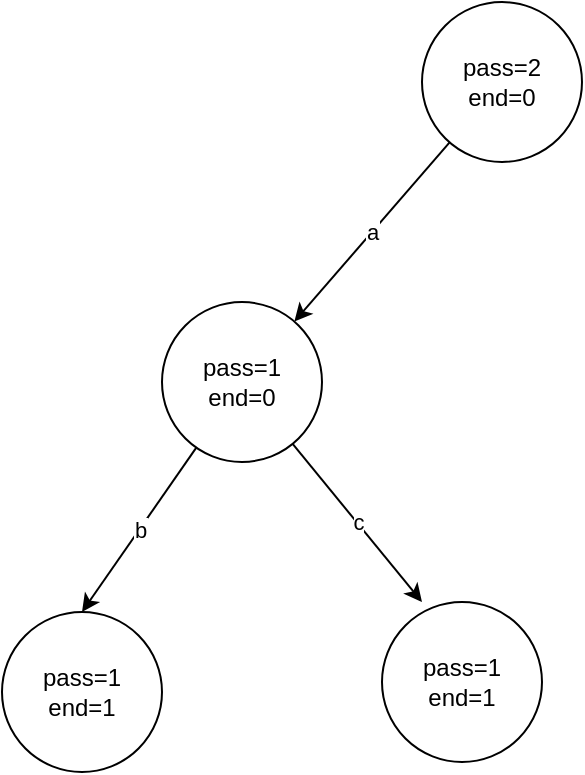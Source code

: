 <mxfile>
    <diagram id="Q7czfreJgYw1cwn3znFS" name="第 1 页">
        <mxGraphModel dx="766" dy="450" grid="1" gridSize="10" guides="1" tooltips="1" connect="1" arrows="1" fold="1" page="1" pageScale="1" pageWidth="827" pageHeight="1169" math="0" shadow="0">
            <root>
                <mxCell id="0"/>
                <mxCell id="1" parent="0"/>
                <mxCell id="5" value="a" style="edgeStyle=none;html=1;" edge="1" parent="1" source="2" target="3">
                    <mxGeometry relative="1" as="geometry"/>
                </mxCell>
                <mxCell id="2" value="pass=2&lt;br&gt;end=0" style="ellipse;whiteSpace=wrap;html=1;aspect=fixed;" vertex="1" parent="1">
                    <mxGeometry x="240" y="240" width="80" height="80" as="geometry"/>
                </mxCell>
                <mxCell id="6" value="c" style="edgeStyle=none;html=1;entryX=0.25;entryY=0;entryDx=0;entryDy=0;entryPerimeter=0;" edge="1" parent="1" source="3" target="4">
                    <mxGeometry relative="1" as="geometry"/>
                </mxCell>
                <mxCell id="8" value="b" style="edgeStyle=none;html=1;entryX=0.5;entryY=0;entryDx=0;entryDy=0;" edge="1" parent="1" source="3" target="7">
                    <mxGeometry relative="1" as="geometry"/>
                </mxCell>
                <mxCell id="3" value="pass=1&lt;br&gt;end=0" style="ellipse;whiteSpace=wrap;html=1;aspect=fixed;" vertex="1" parent="1">
                    <mxGeometry x="110" y="390" width="80" height="80" as="geometry"/>
                </mxCell>
                <mxCell id="4" value="pass=1&lt;br&gt;end=1" style="ellipse;whiteSpace=wrap;html=1;aspect=fixed;" vertex="1" parent="1">
                    <mxGeometry x="220" y="540" width="80" height="80" as="geometry"/>
                </mxCell>
                <mxCell id="7" value="pass=1&lt;br&gt;end=1" style="ellipse;whiteSpace=wrap;html=1;aspect=fixed;" vertex="1" parent="1">
                    <mxGeometry x="30" y="545" width="80" height="80" as="geometry"/>
                </mxCell>
            </root>
        </mxGraphModel>
    </diagram>
</mxfile>